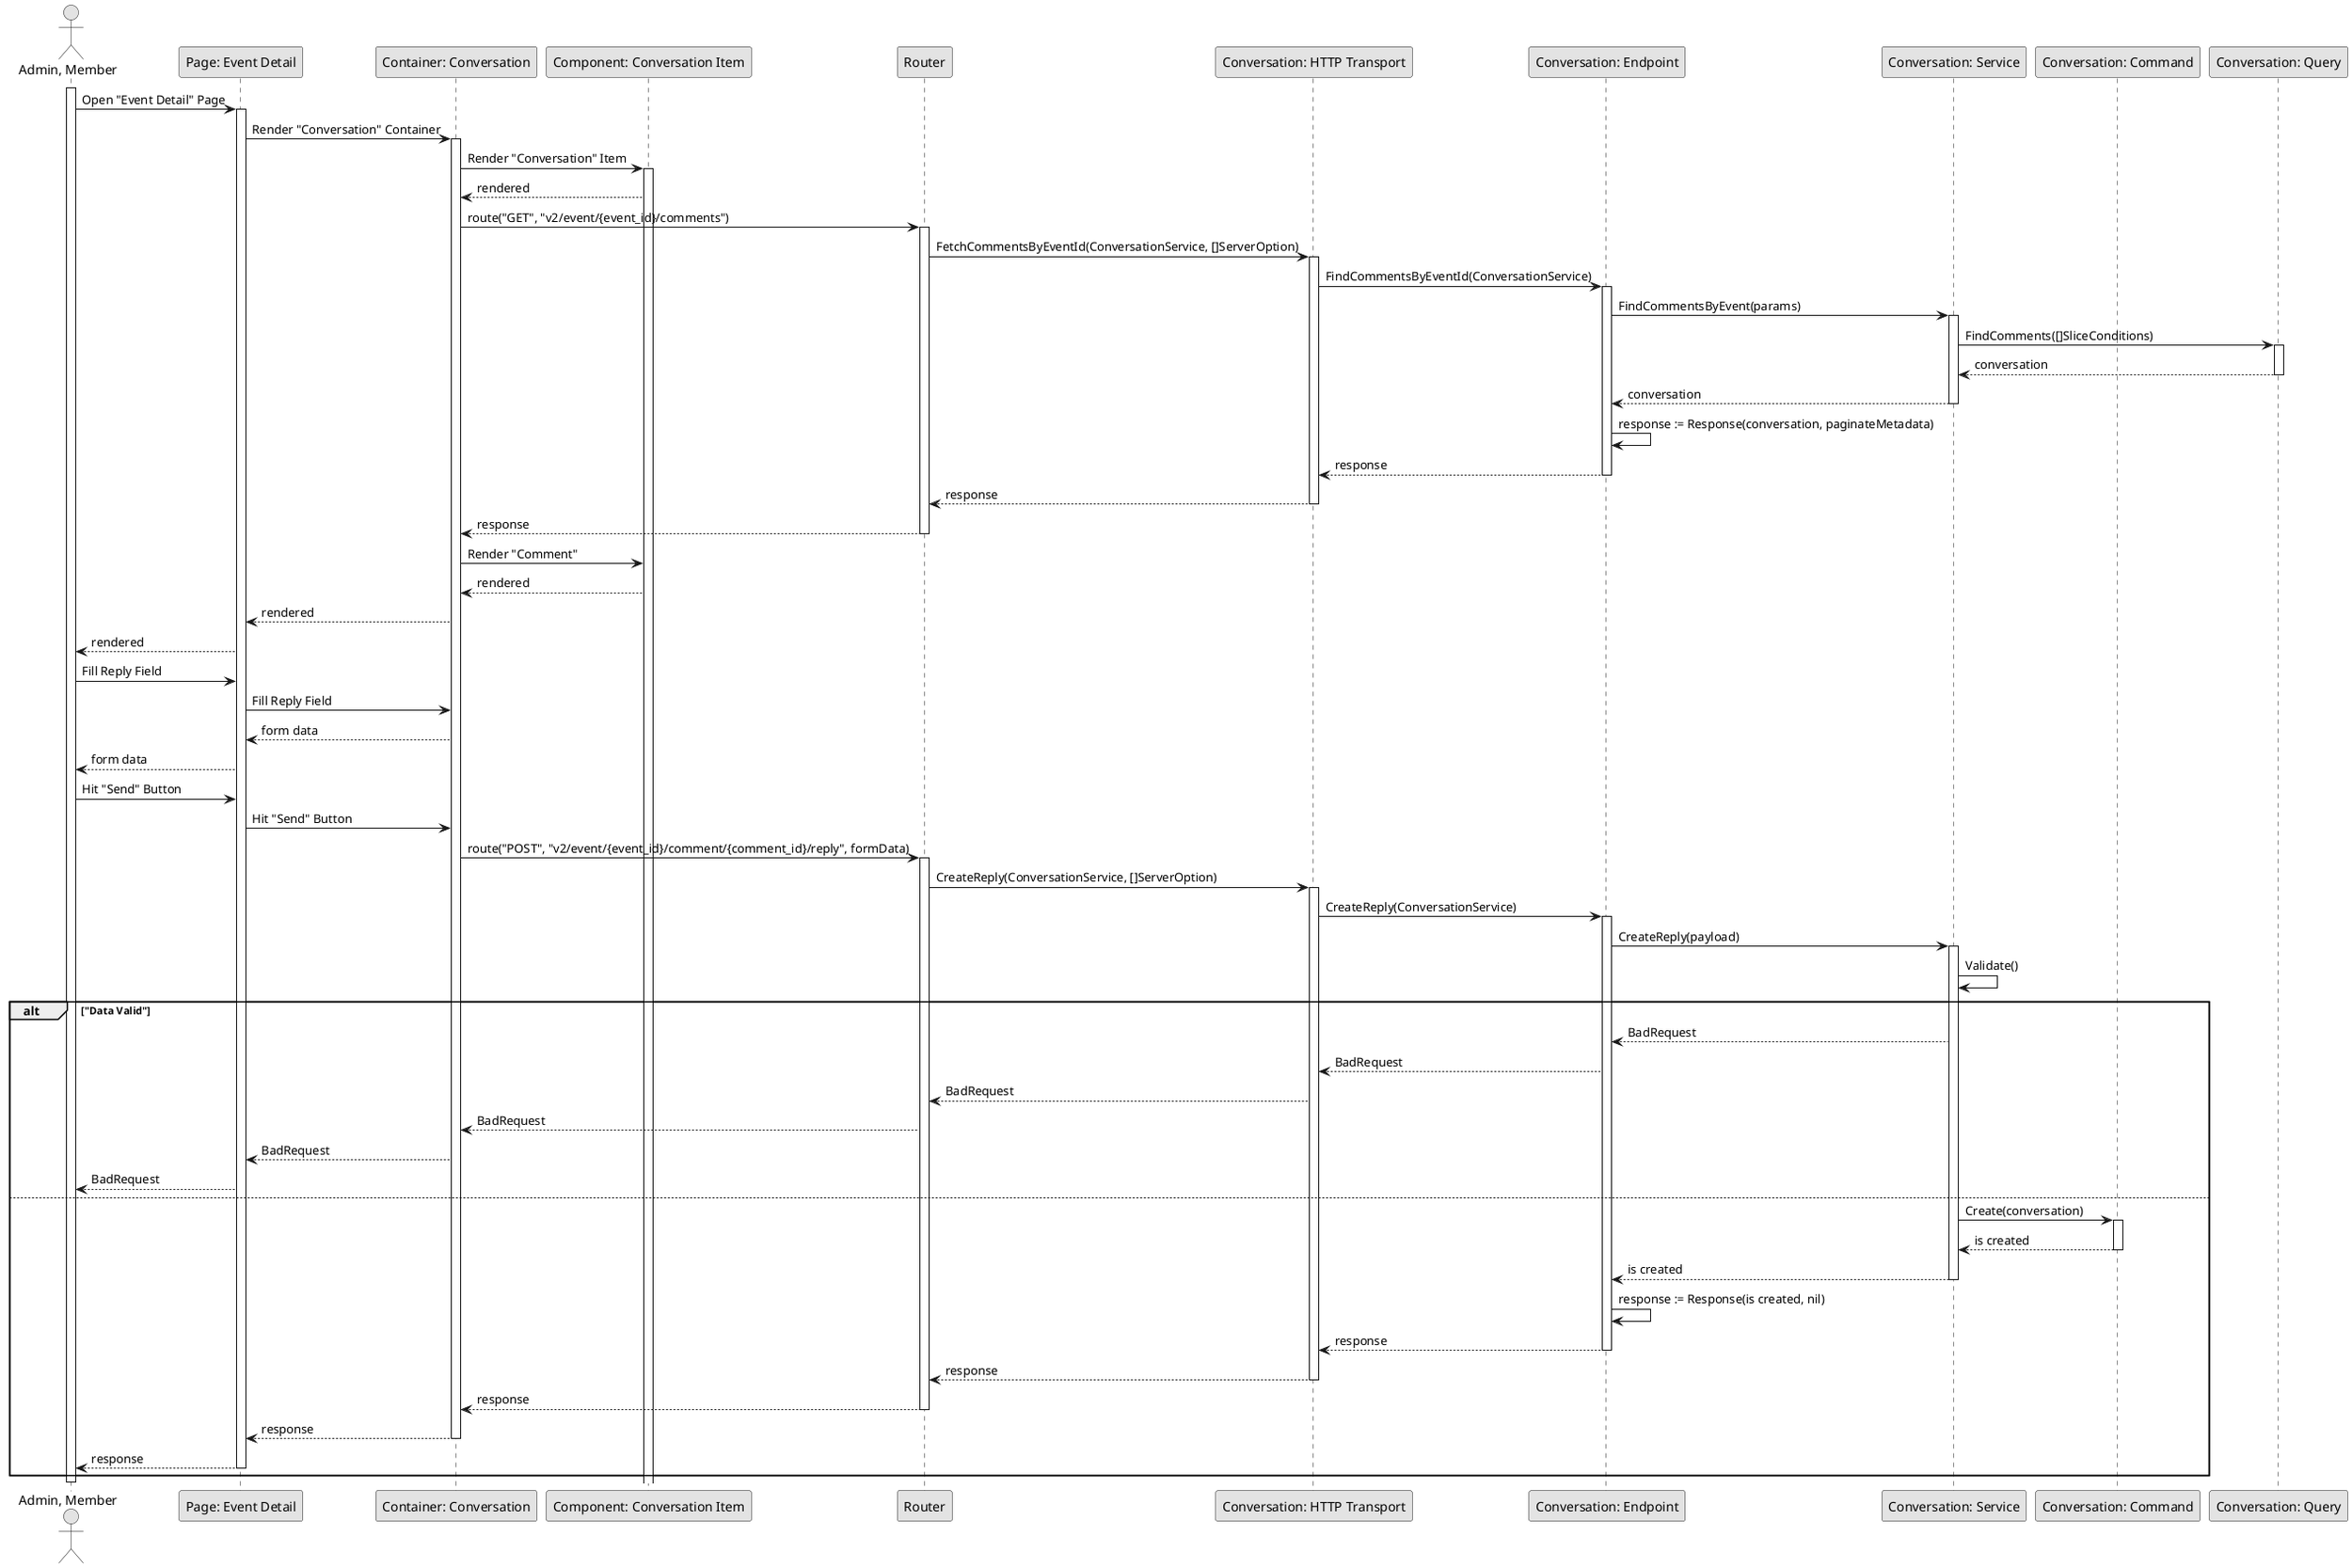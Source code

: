 @startuml ReplyConversation

skinparam Monochrome true
skinparam Shadowing false

actor "Admin, Member" as Actor
participant "Page: Event Detail" as EventDetailPage
participant "Container: Conversation" as ConversationContainer
participant "Component: Conversation Item" as ConversationItem
participant "Router" as Router
participant "Conversation: HTTP Transport" as ConversationHTTPTransport
participant "Conversation: Endpoint" as ConversationEndpoint
participant "Conversation: Service" as ConversationService
participant "Conversation: Command" as ConversationCommand
participant "Conversation: Query" as ConversationQuery

activate Actor

Actor->EventDetailPage: Open "Event Detail" Page
activate EventDetailPage
EventDetailPage->ConversationContainer: Render "Conversation" Container
activate ConversationContainer
ConversationContainer->ConversationItem: Render "Conversation" Item
activate ConversationItem
ConversationItem-->ConversationContainer: rendered
ConversationContainer->Router: route("GET", "v2/event/{event_id}/comments")
activate Router
Router->ConversationHTTPTransport: FetchCommentsByEventId(ConversationService, []ServerOption)
activate ConversationHTTPTransport
ConversationHTTPTransport->ConversationEndpoint: FindCommentsByEventId(ConversationService)
activate ConversationEndpoint
ConversationEndpoint->ConversationService: FindCommentsByEvent(params)

activate ConversationService
ConversationService->ConversationQuery: FindComments([]SliceConditions)
activate ConversationQuery
ConversationQuery-->ConversationService: conversation
deactivate ConversationQuery
ConversationService-->ConversationEndpoint: conversation
deactivate ConversationService

ConversationEndpoint->ConversationEndpoint: response := Response(conversation, paginateMetadata)
ConversationEndpoint-->ConversationHTTPTransport: response
deactivate ConversationEndpoint
ConversationHTTPTransport-->Router: response
deactivate ConversationHTTPTransport
Router-->ConversationContainer: response
deactivate Router
ConversationContainer->ConversationItem: Render "Comment"
ConversationItem-->ConversationContainer: rendered
ConversationContainer-->EventDetailPage: rendered
EventDetailPage-->Actor: rendered

Actor->EventDetailPage: Fill Reply Field
EventDetailPage->ConversationContainer: Fill Reply Field
ConversationContainer-->EventDetailPage: form data
EventDetailPage-->Actor: form data

Actor->EventDetailPage: Hit "Send" Button
EventDetailPage->ConversationContainer: Hit "Send" Button

ConversationContainer->Router: route("POST", "v2/event/{event_id}/comment/{comment_id}/reply", formData)
activate Router
Router->ConversationHTTPTransport: CreateReply(ConversationService, []ServerOption)
activate ConversationHTTPTransport
ConversationHTTPTransport->ConversationEndpoint: CreateReply(ConversationService)
activate ConversationEndpoint
ConversationEndpoint->ConversationService: CreateReply(payload)

activate ConversationService
ConversationService->ConversationService: Validate()

alt "Data Valid"
    ConversationService-->ConversationEndpoint: BadRequest
    ConversationEndpoint-->ConversationHTTPTransport: BadRequest
    ConversationHTTPTransport-->Router: BadRequest
    Router-->ConversationContainer: BadRequest
    ConversationContainer-->EventDetailPage: BadRequest
    EventDetailPage-->Actor: BadRequest
else
    ConversationService->ConversationCommand: Create(conversation)
    activate ConversationCommand
    ConversationCommand-->ConversationService: is created
    deactivate ConversationCommand
    
    ConversationService-->ConversationEndpoint: is created
    deactivate ConversationService
    ConversationEndpoint->ConversationEndpoint: response := Response(is created, nil)
    ConversationEndpoint-->ConversationHTTPTransport: response
    deactivate ConversationEndpoint
    ConversationHTTPTransport-->Router: response
    deactivate ConversationHTTPTransport
    Router-->ConversationContainer: response
    deactivate Router
    ConversationContainer-->EventDetailPage: response
    deactivate ConversationContainer
    EventDetailPage-->Actor: response
    deactivate EventDetailPage
end

deactivate Actor

@enduml
